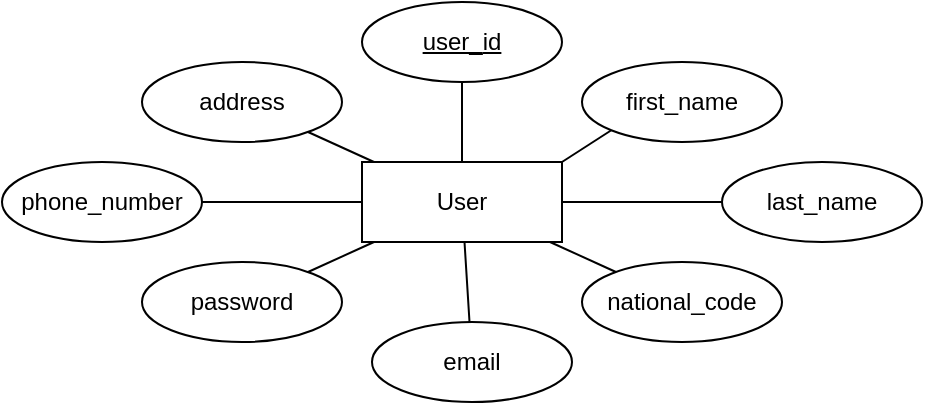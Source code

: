 <mxfile version="24.4.0" type="device">
  <diagram name="Page-1" id="yC_jvM2PmXSipSFUg2g3">
    <mxGraphModel dx="1050" dy="522" grid="1" gridSize="10" guides="1" tooltips="1" connect="1" arrows="1" fold="1" page="1" pageScale="1" pageWidth="850" pageHeight="1100" math="0" shadow="0">
      <root>
        <mxCell id="0" />
        <mxCell id="1" parent="0" />
        <mxCell id="HHdaW7-fVpACaV3yrXjb-13" value="" style="edgeStyle=none;rounded=0;orthogonalLoop=1;jettySize=auto;html=1;strokeColor=default;align=center;verticalAlign=middle;fontFamily=Helvetica;fontSize=11;fontColor=default;labelBackgroundColor=default;endArrow=none;endFill=0;" edge="1" parent="1" source="HHdaW7-fVpACaV3yrXjb-1" target="HHdaW7-fVpACaV3yrXjb-5">
          <mxGeometry relative="1" as="geometry" />
        </mxCell>
        <mxCell id="HHdaW7-fVpACaV3yrXjb-14" style="edgeStyle=none;rounded=0;orthogonalLoop=1;jettySize=auto;html=1;exitX=1;exitY=0;exitDx=0;exitDy=0;entryX=0;entryY=1;entryDx=0;entryDy=0;strokeColor=default;align=center;verticalAlign=middle;fontFamily=Helvetica;fontSize=11;fontColor=default;labelBackgroundColor=default;endArrow=none;endFill=0;" edge="1" parent="1" source="HHdaW7-fVpACaV3yrXjb-1" target="HHdaW7-fVpACaV3yrXjb-3">
          <mxGeometry relative="1" as="geometry" />
        </mxCell>
        <mxCell id="HHdaW7-fVpACaV3yrXjb-15" style="edgeStyle=none;rounded=0;orthogonalLoop=1;jettySize=auto;html=1;entryX=0;entryY=0.5;entryDx=0;entryDy=0;strokeColor=default;align=center;verticalAlign=middle;fontFamily=Helvetica;fontSize=11;fontColor=default;labelBackgroundColor=default;endArrow=none;endFill=0;" edge="1" parent="1" source="HHdaW7-fVpACaV3yrXjb-1" target="HHdaW7-fVpACaV3yrXjb-4">
          <mxGeometry relative="1" as="geometry" />
        </mxCell>
        <mxCell id="HHdaW7-fVpACaV3yrXjb-16" value="" style="edgeStyle=none;rounded=0;orthogonalLoop=1;jettySize=auto;html=1;strokeColor=default;align=center;verticalAlign=middle;fontFamily=Helvetica;fontSize=11;fontColor=default;labelBackgroundColor=default;endArrow=none;endFill=0;" edge="1" parent="1" source="HHdaW7-fVpACaV3yrXjb-1" target="HHdaW7-fVpACaV3yrXjb-6">
          <mxGeometry relative="1" as="geometry" />
        </mxCell>
        <mxCell id="HHdaW7-fVpACaV3yrXjb-17" value="" style="edgeStyle=none;rounded=0;orthogonalLoop=1;jettySize=auto;html=1;strokeColor=default;align=center;verticalAlign=middle;fontFamily=Helvetica;fontSize=11;fontColor=default;labelBackgroundColor=default;endArrow=none;endFill=0;" edge="1" parent="1" source="HHdaW7-fVpACaV3yrXjb-1" target="HHdaW7-fVpACaV3yrXjb-9">
          <mxGeometry relative="1" as="geometry" />
        </mxCell>
        <mxCell id="HHdaW7-fVpACaV3yrXjb-19" style="edgeStyle=none;rounded=0;orthogonalLoop=1;jettySize=auto;html=1;strokeColor=default;align=center;verticalAlign=middle;fontFamily=Helvetica;fontSize=11;fontColor=default;labelBackgroundColor=default;endArrow=none;endFill=0;" edge="1" parent="1" source="HHdaW7-fVpACaV3yrXjb-1" target="HHdaW7-fVpACaV3yrXjb-8">
          <mxGeometry relative="1" as="geometry" />
        </mxCell>
        <mxCell id="HHdaW7-fVpACaV3yrXjb-20" style="edgeStyle=none;rounded=0;orthogonalLoop=1;jettySize=auto;html=1;strokeColor=default;align=center;verticalAlign=middle;fontFamily=Helvetica;fontSize=11;fontColor=default;labelBackgroundColor=default;endArrow=none;endFill=0;" edge="1" parent="1" source="HHdaW7-fVpACaV3yrXjb-1" target="HHdaW7-fVpACaV3yrXjb-7">
          <mxGeometry relative="1" as="geometry" />
        </mxCell>
        <mxCell id="HHdaW7-fVpACaV3yrXjb-1" value="User" style="whiteSpace=wrap;html=1;align=center;" vertex="1" parent="1">
          <mxGeometry x="370" y="250" width="100" height="40" as="geometry" />
        </mxCell>
        <mxCell id="HHdaW7-fVpACaV3yrXjb-11" style="edgeStyle=orthogonalEdgeStyle;rounded=0;orthogonalLoop=1;jettySize=auto;html=1;exitX=0.5;exitY=1;exitDx=0;exitDy=0;entryX=0.5;entryY=0;entryDx=0;entryDy=0;endArrow=none;endFill=0;" edge="1" parent="1" source="HHdaW7-fVpACaV3yrXjb-2" target="HHdaW7-fVpACaV3yrXjb-1">
          <mxGeometry relative="1" as="geometry" />
        </mxCell>
        <mxCell id="HHdaW7-fVpACaV3yrXjb-2" value="user_&lt;span style=&quot;background-color: initial;&quot;&gt;id&lt;/span&gt;" style="ellipse;whiteSpace=wrap;html=1;align=center;fontStyle=4" vertex="1" parent="1">
          <mxGeometry x="370" y="170" width="100" height="40" as="geometry" />
        </mxCell>
        <mxCell id="HHdaW7-fVpACaV3yrXjb-3" value="first_name" style="ellipse;whiteSpace=wrap;html=1;align=center;" vertex="1" parent="1">
          <mxGeometry x="480" y="200" width="100" height="40" as="geometry" />
        </mxCell>
        <mxCell id="HHdaW7-fVpACaV3yrXjb-4" value="last_name" style="ellipse;whiteSpace=wrap;html=1;align=center;" vertex="1" parent="1">
          <mxGeometry x="550" y="250" width="100" height="40" as="geometry" />
        </mxCell>
        <mxCell id="HHdaW7-fVpACaV3yrXjb-5" value="national_code" style="ellipse;whiteSpace=wrap;html=1;align=center;" vertex="1" parent="1">
          <mxGeometry x="480" y="300" width="100" height="40" as="geometry" />
        </mxCell>
        <mxCell id="HHdaW7-fVpACaV3yrXjb-6" value="email" style="ellipse;whiteSpace=wrap;html=1;align=center;" vertex="1" parent="1">
          <mxGeometry x="375" y="330" width="100" height="40" as="geometry" />
        </mxCell>
        <mxCell id="HHdaW7-fVpACaV3yrXjb-7" value="password" style="ellipse;whiteSpace=wrap;html=1;align=center;" vertex="1" parent="1">
          <mxGeometry x="260" y="300" width="100" height="40" as="geometry" />
        </mxCell>
        <mxCell id="HHdaW7-fVpACaV3yrXjb-8" value="phone_number" style="ellipse;whiteSpace=wrap;html=1;align=center;" vertex="1" parent="1">
          <mxGeometry x="190" y="250" width="100" height="40" as="geometry" />
        </mxCell>
        <mxCell id="HHdaW7-fVpACaV3yrXjb-9" value="address" style="ellipse;whiteSpace=wrap;html=1;align=center;" vertex="1" parent="1">
          <mxGeometry x="260" y="200" width="100" height="40" as="geometry" />
        </mxCell>
      </root>
    </mxGraphModel>
  </diagram>
</mxfile>
